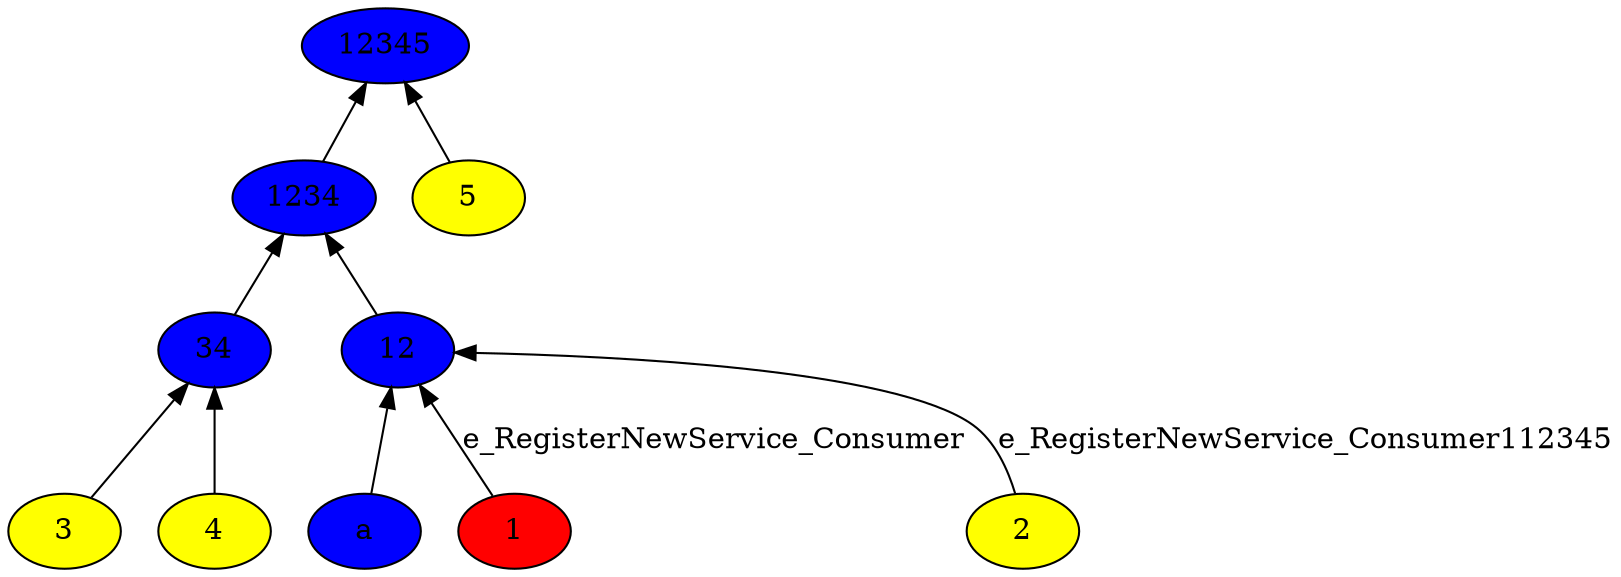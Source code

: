     digraph bin_tree_5 { 
      rankdir=BT 
	  edge [dir="forward"]
      node [style=filled fillcolor=blue] 
      "1" [fillcolor=red] 
      "2" [fillcolor=yellow] 
      "3" [fillcolor=yellow] 
      "4" [fillcolor=yellow] 
      "5" [fillcolor=yellow] 
      "1" -> "12"  [ label="e_RegisterNewService_Consumer" ]
      "2" -> "12"  [ label="e_RegisterNewService_Consumer112345" ]
      "3" -> "34" 
      "4" -> "34" 
      "12" -> "1234" 
      "34" -> "1234" 
      "1234" -> "12345" 
      "5" -> "12345" 
	  "a" -> "12" 
    } 